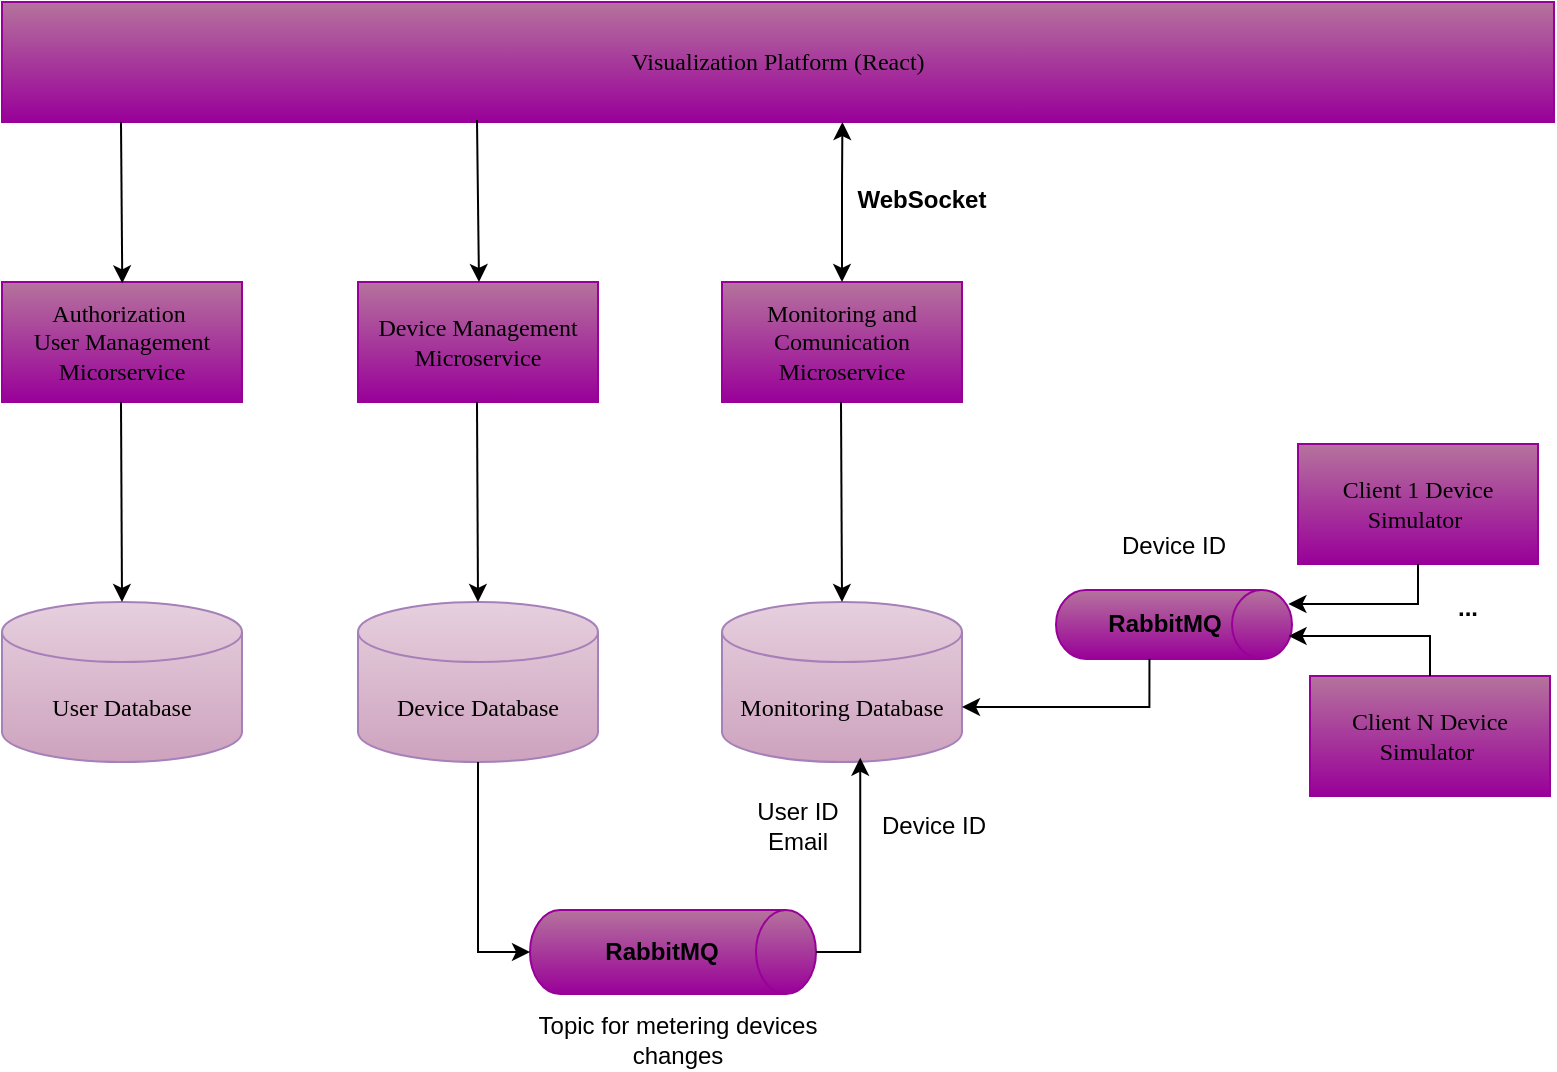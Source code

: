 <mxfile version="22.0.3" type="device">
  <diagram name="Page-1" id="EudnYsIo-RnMq2IU5xQc">
    <mxGraphModel dx="1400" dy="839" grid="0" gridSize="10" guides="1" tooltips="1" connect="1" arrows="1" fold="1" page="0" pageScale="1" pageWidth="850" pageHeight="1100" math="0" shadow="0">
      <root>
        <mxCell id="0" />
        <mxCell id="1" parent="0" />
        <mxCell id="8RTj9Z-H63eaoZDmaVi--1" value="&lt;font face=&quot;Times New Roman&quot;&gt;Visualization Platform (React)&lt;/font&gt;" style="rounded=0;whiteSpace=wrap;html=1;fillColor=#B5739D;strokeColor=#990099;gradientColor=#990099;" parent="1" vertex="1">
          <mxGeometry x="200" y="60" width="776" height="60" as="geometry" />
        </mxCell>
        <mxCell id="8RTj9Z-H63eaoZDmaVi--3" value="&lt;font face=&quot;Times New Roman&quot;&gt;Authorization&amp;nbsp;&lt;/font&gt;&lt;br&gt;&lt;font face=&quot;Times New Roman&quot;&gt;User Management Micorservice&lt;/font&gt;" style="rounded=0;whiteSpace=wrap;html=1;fillColor=#B5739D;strokeColor=#990099;gradientColor=#990099;" parent="1" vertex="1">
          <mxGeometry x="200" y="200" width="120" height="60" as="geometry" />
        </mxCell>
        <mxCell id="8RTj9Z-H63eaoZDmaVi--4" value="&lt;font face=&quot;Times New Roman&quot;&gt;Device Management Microservice&lt;/font&gt;" style="rounded=0;whiteSpace=wrap;html=1;fillColor=#B5739D;strokeColor=#990099;gradientColor=#990099;" parent="1" vertex="1">
          <mxGeometry x="378" y="200" width="120" height="60" as="geometry" />
        </mxCell>
        <mxCell id="8RTj9Z-H63eaoZDmaVi--11" value="&lt;font face=&quot;Times New Roman&quot;&gt;User Database&lt;/font&gt;" style="shape=cylinder3;whiteSpace=wrap;html=1;boundedLbl=1;backgroundOutline=1;size=15;fillColor=#E6D0DE;strokeColor=#A680B8;gradientColor=#CDA2BE;" parent="1" vertex="1">
          <mxGeometry x="200" y="360" width="120" height="80" as="geometry" />
        </mxCell>
        <mxCell id="8RTj9Z-H63eaoZDmaVi--12" value="&lt;font face=&quot;Times New Roman&quot;&gt;Device Database&lt;/font&gt;" style="shape=cylinder3;whiteSpace=wrap;html=1;boundedLbl=1;backgroundOutline=1;size=15;fillColor=#E6D0DE;strokeColor=#A680B8;gradientColor=#CDA2BE;" parent="1" vertex="1">
          <mxGeometry x="378" y="360" width="120" height="80" as="geometry" />
        </mxCell>
        <mxCell id="8RTj9Z-H63eaoZDmaVi--13" value="" style="endArrow=classic;html=1;rounded=0;entryX=0.672;entryY=0.011;entryDx=0;entryDy=0;entryPerimeter=0;" parent="1" edge="1">
          <mxGeometry width="50" height="50" relative="1" as="geometry">
            <mxPoint x="259.497" y="120" as="sourcePoint" />
            <mxPoint x="260.14" y="200.66" as="targetPoint" />
          </mxGeometry>
        </mxCell>
        <mxCell id="8RTj9Z-H63eaoZDmaVi--14" value="" style="endArrow=classic;html=1;rounded=0;entryX=0.5;entryY=0;entryDx=0;entryDy=0;entryPerimeter=0;" parent="1" target="8RTj9Z-H63eaoZDmaVi--11" edge="1">
          <mxGeometry width="50" height="50" relative="1" as="geometry">
            <mxPoint x="259.497" y="260" as="sourcePoint" />
            <mxPoint x="260.5" y="341" as="targetPoint" />
          </mxGeometry>
        </mxCell>
        <mxCell id="8RTj9Z-H63eaoZDmaVi--16" value="" style="endArrow=classic;html=1;rounded=0;entryX=0.5;entryY=0;entryDx=0;entryDy=0;entryPerimeter=0;" parent="1" edge="1">
          <mxGeometry width="50" height="50" relative="1" as="geometry">
            <mxPoint x="437.497" y="260" as="sourcePoint" />
            <mxPoint x="438" y="360" as="targetPoint" />
          </mxGeometry>
        </mxCell>
        <mxCell id="8RTj9Z-H63eaoZDmaVi--17" value="" style="endArrow=classic;html=1;rounded=0;entryX=0.672;entryY=0.011;entryDx=0;entryDy=0;entryPerimeter=0;" parent="1" edge="1">
          <mxGeometry width="50" height="50" relative="1" as="geometry">
            <mxPoint x="437.497" y="119" as="sourcePoint" />
            <mxPoint x="438.5" y="200" as="targetPoint" />
          </mxGeometry>
        </mxCell>
        <mxCell id="pzrst-nGuM3kkzFn_z1G-3" value="&lt;font face=&quot;Times New Roman&quot;&gt;Monitoring and Comunication Microservice&lt;/font&gt;" style="rounded=0;whiteSpace=wrap;html=1;fillColor=#B5739D;strokeColor=#990099;gradientColor=#990099;" vertex="1" parent="1">
          <mxGeometry x="560" y="200" width="120" height="60" as="geometry" />
        </mxCell>
        <mxCell id="pzrst-nGuM3kkzFn_z1G-4" value="&lt;font face=&quot;Times New Roman&quot;&gt;Monitoring Database&lt;/font&gt;" style="shape=cylinder3;whiteSpace=wrap;html=1;boundedLbl=1;backgroundOutline=1;size=15;fillColor=#E6D0DE;strokeColor=#A680B8;gradientColor=#CDA2BE;" vertex="1" parent="1">
          <mxGeometry x="560" y="360" width="120" height="80" as="geometry" />
        </mxCell>
        <mxCell id="pzrst-nGuM3kkzFn_z1G-5" value="" style="endArrow=classic;html=1;rounded=0;entryX=0.5;entryY=0;entryDx=0;entryDy=0;entryPerimeter=0;" edge="1" parent="1">
          <mxGeometry width="50" height="50" relative="1" as="geometry">
            <mxPoint x="619.497" y="260" as="sourcePoint" />
            <mxPoint x="620" y="360" as="targetPoint" />
          </mxGeometry>
        </mxCell>
        <mxCell id="pzrst-nGuM3kkzFn_z1G-9" value="" style="endArrow=classic;startArrow=classic;html=1;rounded=0;entryX=0.93;entryY=1;entryDx=0;entryDy=0;entryPerimeter=0;" edge="1" parent="1">
          <mxGeometry width="50" height="50" relative="1" as="geometry">
            <mxPoint x="620" y="200" as="sourcePoint" />
            <mxPoint x="620.2" y="120" as="targetPoint" />
            <Array as="points">
              <mxPoint x="620" y="153" />
            </Array>
          </mxGeometry>
        </mxCell>
        <mxCell id="pzrst-nGuM3kkzFn_z1G-10" value="&lt;b&gt;WebSocket&lt;/b&gt;" style="text;html=1;strokeColor=none;fillColor=none;align=center;verticalAlign=middle;whiteSpace=wrap;rounded=0;" vertex="1" parent="1">
          <mxGeometry x="630" y="144" width="60" height="30" as="geometry" />
        </mxCell>
        <mxCell id="pzrst-nGuM3kkzFn_z1G-11" value="" style="shape=cylinder3;whiteSpace=wrap;html=1;boundedLbl=1;backgroundOutline=1;size=15;rotation=90;fillColor=#B5739D;gradientDirection=east;strokeColor=#990099;gradientColor=#990099;rounded=0;" vertex="1" parent="1">
          <mxGeometry x="514.5" y="463.5" width="42" height="143" as="geometry" />
        </mxCell>
        <mxCell id="pzrst-nGuM3kkzFn_z1G-12" value="&lt;b&gt;RabbitMQ&lt;/b&gt;" style="text;html=1;strokeColor=none;fillColor=none;align=center;verticalAlign=middle;whiteSpace=wrap;rounded=0;" vertex="1" parent="1">
          <mxGeometry x="500" y="519" width="60" height="32" as="geometry" />
        </mxCell>
        <mxCell id="pzrst-nGuM3kkzFn_z1G-15" style="edgeStyle=orthogonalEdgeStyle;rounded=0;orthogonalLoop=1;jettySize=auto;html=1;exitX=0.5;exitY=0;exitDx=0;exitDy=0;exitPerimeter=0;entryX=0.576;entryY=0.973;entryDx=0;entryDy=0;entryPerimeter=0;" edge="1" parent="1" source="pzrst-nGuM3kkzFn_z1G-11" target="pzrst-nGuM3kkzFn_z1G-4">
          <mxGeometry relative="1" as="geometry" />
        </mxCell>
        <mxCell id="pzrst-nGuM3kkzFn_z1G-16" value="Topic for metering devices changes" style="text;html=1;strokeColor=none;fillColor=none;align=center;verticalAlign=middle;whiteSpace=wrap;rounded=0;" vertex="1" parent="1">
          <mxGeometry x="446" y="564" width="184" height="30" as="geometry" />
        </mxCell>
        <mxCell id="pzrst-nGuM3kkzFn_z1G-19" style="edgeStyle=orthogonalEdgeStyle;rounded=0;orthogonalLoop=1;jettySize=auto;html=1;entryX=0.5;entryY=1;entryDx=0;entryDy=0;entryPerimeter=0;" edge="1" parent="1" source="8RTj9Z-H63eaoZDmaVi--12" target="pzrst-nGuM3kkzFn_z1G-11">
          <mxGeometry relative="1" as="geometry" />
        </mxCell>
        <mxCell id="pzrst-nGuM3kkzFn_z1G-20" value="User ID&lt;br&gt;Email" style="text;html=1;strokeColor=none;fillColor=none;align=center;verticalAlign=middle;whiteSpace=wrap;rounded=0;" vertex="1" parent="1">
          <mxGeometry x="568" y="457" width="60" height="30" as="geometry" />
        </mxCell>
        <mxCell id="pzrst-nGuM3kkzFn_z1G-21" value="Device ID" style="text;html=1;strokeColor=none;fillColor=none;align=center;verticalAlign=middle;whiteSpace=wrap;rounded=0;" vertex="1" parent="1">
          <mxGeometry x="636" y="457" width="60" height="30" as="geometry" />
        </mxCell>
        <mxCell id="pzrst-nGuM3kkzFn_z1G-25" value="" style="group" vertex="1" connectable="0" parent="1">
          <mxGeometry x="727" y="354" width="118" height="34.5" as="geometry" />
        </mxCell>
        <mxCell id="pzrst-nGuM3kkzFn_z1G-23" value="" style="shape=cylinder3;whiteSpace=wrap;html=1;boundedLbl=1;backgroundOutline=1;size=15;rotation=90;fillColor=#B5739D;gradientDirection=east;strokeColor=#990099;gradientColor=#990099;rounded=0;" vertex="1" parent="pzrst-nGuM3kkzFn_z1G-25">
          <mxGeometry x="41.75" y="-41.75" width="34.5" height="118" as="geometry" />
        </mxCell>
        <mxCell id="pzrst-nGuM3kkzFn_z1G-24" value="&lt;b&gt;RabbitMQ&lt;/b&gt;" style="text;html=1;strokeColor=none;fillColor=none;align=center;verticalAlign=middle;whiteSpace=wrap;rounded=0;" vertex="1" parent="pzrst-nGuM3kkzFn_z1G-25">
          <mxGeometry x="33.25" y="5" width="43" height="24.5" as="geometry" />
        </mxCell>
        <mxCell id="pzrst-nGuM3kkzFn_z1G-28" style="edgeStyle=orthogonalEdgeStyle;rounded=0;orthogonalLoop=1;jettySize=auto;html=1;entryX=1;entryY=0;entryDx=0;entryDy=52.5;entryPerimeter=0;exitX=0.998;exitY=0.604;exitDx=0;exitDy=0;exitPerimeter=0;" edge="1" parent="1" source="pzrst-nGuM3kkzFn_z1G-23" target="pzrst-nGuM3kkzFn_z1G-4">
          <mxGeometry relative="1" as="geometry">
            <mxPoint x="774" y="390" as="sourcePoint" />
            <Array as="points">
              <mxPoint x="774" y="413" />
            </Array>
          </mxGeometry>
        </mxCell>
        <mxCell id="pzrst-nGuM3kkzFn_z1G-29" value="&lt;font face=&quot;Times New Roman&quot;&gt;Client 1 Device Simulator&amp;nbsp;&lt;/font&gt;" style="rounded=0;whiteSpace=wrap;html=1;fillColor=#B5739D;strokeColor=#990099;gradientColor=#990099;" vertex="1" parent="1">
          <mxGeometry x="848" y="281" width="120" height="60" as="geometry" />
        </mxCell>
        <mxCell id="pzrst-nGuM3kkzFn_z1G-30" value="Device ID" style="text;html=1;strokeColor=none;fillColor=none;align=center;verticalAlign=middle;whiteSpace=wrap;rounded=0;" vertex="1" parent="1">
          <mxGeometry x="756" y="317" width="60" height="30" as="geometry" />
        </mxCell>
        <mxCell id="pzrst-nGuM3kkzFn_z1G-31" value="&lt;font face=&quot;Times New Roman&quot;&gt;Client N Device Simulator&amp;nbsp;&lt;/font&gt;" style="rounded=0;whiteSpace=wrap;html=1;fillColor=#B5739D;strokeColor=#990099;gradientColor=#990099;" vertex="1" parent="1">
          <mxGeometry x="854" y="397" width="120" height="60" as="geometry" />
        </mxCell>
        <mxCell id="pzrst-nGuM3kkzFn_z1G-32" value="&lt;b&gt;...&lt;/b&gt;" style="text;html=1;strokeColor=none;fillColor=none;align=center;verticalAlign=middle;whiteSpace=wrap;rounded=0;" vertex="1" parent="1">
          <mxGeometry x="925" y="354" width="16" height="18" as="geometry" />
        </mxCell>
        <mxCell id="pzrst-nGuM3kkzFn_z1G-33" style="edgeStyle=orthogonalEdgeStyle;rounded=0;orthogonalLoop=1;jettySize=auto;html=1;exitX=0.5;exitY=1;exitDx=0;exitDy=0;entryX=0.221;entryY=0.015;entryDx=0;entryDy=0;entryPerimeter=0;" edge="1" parent="1" source="pzrst-nGuM3kkzFn_z1G-29" target="pzrst-nGuM3kkzFn_z1G-23">
          <mxGeometry relative="1" as="geometry" />
        </mxCell>
        <mxCell id="pzrst-nGuM3kkzFn_z1G-34" style="edgeStyle=orthogonalEdgeStyle;rounded=0;orthogonalLoop=1;jettySize=auto;html=1;exitX=0.5;exitY=0;exitDx=0;exitDy=0;entryX=0.671;entryY=0.014;entryDx=0;entryDy=0;entryPerimeter=0;" edge="1" parent="1" source="pzrst-nGuM3kkzFn_z1G-31" target="pzrst-nGuM3kkzFn_z1G-23">
          <mxGeometry relative="1" as="geometry" />
        </mxCell>
      </root>
    </mxGraphModel>
  </diagram>
</mxfile>
